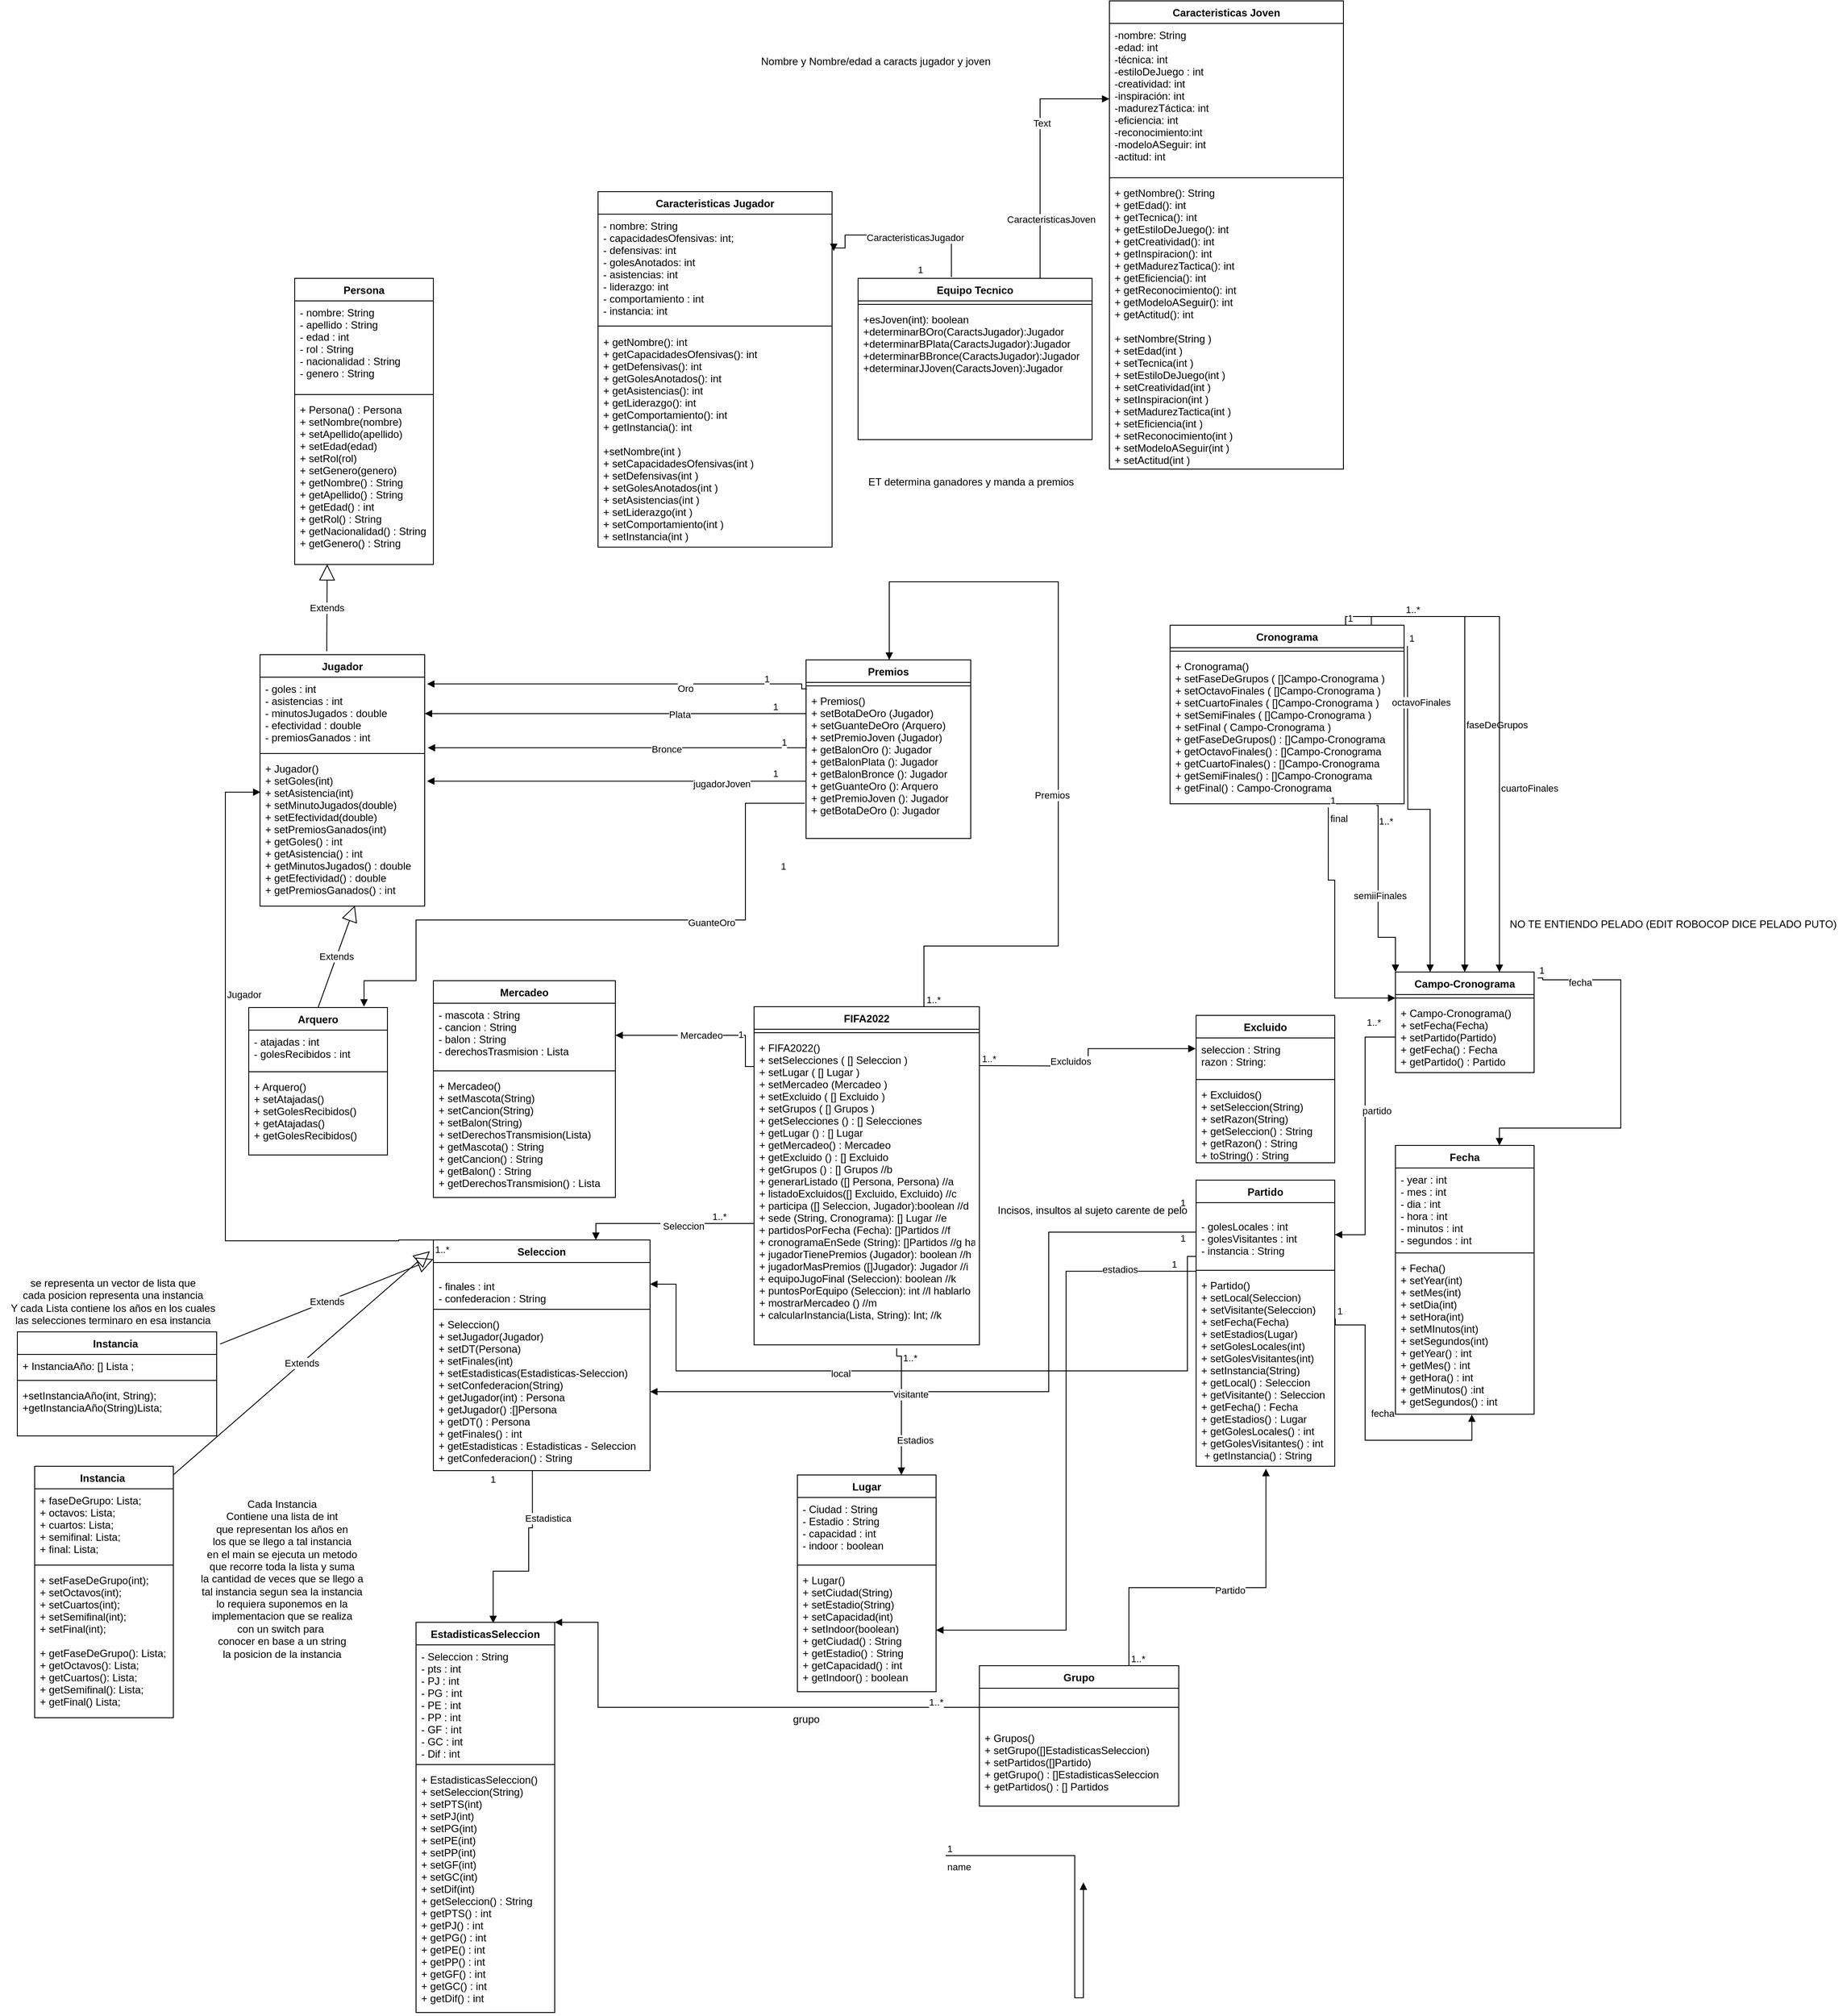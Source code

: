 <mxfile version="20.2.3" type="device"><diagram id="WAOlGVmIjQvaqexC4rdU" name="Página-1"><mxGraphModel dx="1935" dy="2891" grid="1" gridSize="10" guides="1" tooltips="1" connect="1" arrows="1" fold="1" page="1" pageScale="1" pageWidth="827" pageHeight="1169" math="0" shadow="0"><root><mxCell id="0"/><mxCell id="1" parent="0"/><mxCell id="vJpxsI6z9f8ZxDVIPnvD-1" value="Seleccion" style="swimlane;fontStyle=1;align=center;verticalAlign=top;childLayout=stackLayout;horizontal=1;startSize=26;horizontalStack=0;resizeParent=1;resizeParentMax=0;resizeLast=0;collapsible=1;marginBottom=0;" parent="1" vertex="1"><mxGeometry x="-200" y="109" width="250" height="266" as="geometry"/></mxCell><mxCell id="vJpxsI6z9f8ZxDVIPnvD-2" value="&#10;- finales : int&#10;- confederacion : String" style="text;strokeColor=none;fillColor=none;align=left;verticalAlign=top;spacingLeft=4;spacingRight=4;overflow=hidden;rotatable=0;points=[[0,0.5],[1,0.5]];portConstraint=eastwest;" parent="vJpxsI6z9f8ZxDVIPnvD-1" vertex="1"><mxGeometry y="26" width="250" height="50" as="geometry"/></mxCell><mxCell id="vJpxsI6z9f8ZxDVIPnvD-3" value="" style="line;strokeWidth=1;fillColor=none;align=left;verticalAlign=middle;spacingTop=-1;spacingLeft=3;spacingRight=3;rotatable=0;labelPosition=right;points=[];portConstraint=eastwest;" parent="vJpxsI6z9f8ZxDVIPnvD-1" vertex="1"><mxGeometry y="76" width="250" height="8" as="geometry"/></mxCell><mxCell id="vJpxsI6z9f8ZxDVIPnvD-4" value="+ Seleccion()&#10;+ setJugador(Jugador)&#10;+ setDT(Persona)&#10;+ setFinales(int)&#10;+ setEstadisticas(Estadisticas-Seleccion)&#10;+ setConfederacion(String)&#10;+ getJugador(int) : Persona&#10;+ getJugador() :[]Persona&#10;+ getDT() : Persona&#10;+ getFinales() : int&#10;+ getEstadisticas : Estadisticas - Seleccion&#10;+ getConfederacion() : String" style="text;strokeColor=none;fillColor=none;align=left;verticalAlign=top;spacingLeft=4;spacingRight=4;overflow=hidden;rotatable=0;points=[[0,0.5],[1,0.5]];portConstraint=eastwest;" parent="vJpxsI6z9f8ZxDVIPnvD-1" vertex="1"><mxGeometry y="84" width="250" height="182" as="geometry"/></mxCell><mxCell id="vJpxsI6z9f8ZxDVIPnvD-5" value="Lugar" style="swimlane;fontStyle=1;align=center;verticalAlign=top;childLayout=stackLayout;horizontal=1;startSize=26;horizontalStack=0;resizeParent=1;resizeParentMax=0;resizeLast=0;collapsible=1;marginBottom=0;" parent="1" vertex="1"><mxGeometry x="220" y="380" width="160" height="250" as="geometry"/></mxCell><mxCell id="vJpxsI6z9f8ZxDVIPnvD-6" value="- Ciudad : String&#10;- Estadio : String&#10;- capacidad : int&#10;- indoor : boolean" style="text;strokeColor=none;fillColor=none;align=left;verticalAlign=top;spacingLeft=4;spacingRight=4;overflow=hidden;rotatable=0;points=[[0,0.5],[1,0.5]];portConstraint=eastwest;" parent="vJpxsI6z9f8ZxDVIPnvD-5" vertex="1"><mxGeometry y="26" width="160" height="74" as="geometry"/></mxCell><mxCell id="vJpxsI6z9f8ZxDVIPnvD-7" value="" style="line;strokeWidth=1;fillColor=none;align=left;verticalAlign=middle;spacingTop=-1;spacingLeft=3;spacingRight=3;rotatable=0;labelPosition=right;points=[];portConstraint=eastwest;" parent="vJpxsI6z9f8ZxDVIPnvD-5" vertex="1"><mxGeometry y="100" width="160" height="8" as="geometry"/></mxCell><mxCell id="vJpxsI6z9f8ZxDVIPnvD-8" value="+ Lugar() &#10;+ setCiudad(String)&#10;+ setEstadio(String)&#10;+ setCapacidad(int)&#10;+ setIndoor(boolean)&#10;+ getCiudad() : String&#10;+ getEstadio() : String&#10;+ getCapacidad() : int&#10;+ getIndoor() : boolean" style="text;strokeColor=none;fillColor=none;align=left;verticalAlign=top;spacingLeft=4;spacingRight=4;overflow=hidden;rotatable=0;points=[[0,0.5],[1,0.5]];portConstraint=eastwest;" parent="vJpxsI6z9f8ZxDVIPnvD-5" vertex="1"><mxGeometry y="108" width="160" height="142" as="geometry"/></mxCell><mxCell id="vJpxsI6z9f8ZxDVIPnvD-9" value="Cronograma" style="swimlane;fontStyle=1;align=center;verticalAlign=top;childLayout=stackLayout;horizontal=1;startSize=26;horizontalStack=0;resizeParent=1;resizeParentMax=0;resizeLast=0;collapsible=1;marginBottom=0;" parent="1" vertex="1"><mxGeometry x="650" y="-600" width="270" height="206" as="geometry"/></mxCell><mxCell id="vJpxsI6z9f8ZxDVIPnvD-11" value="" style="line;strokeWidth=1;fillColor=none;align=left;verticalAlign=middle;spacingTop=-1;spacingLeft=3;spacingRight=3;rotatable=0;labelPosition=right;points=[];portConstraint=eastwest;" parent="vJpxsI6z9f8ZxDVIPnvD-9" vertex="1"><mxGeometry y="26" width="270" height="8" as="geometry"/></mxCell><mxCell id="vJpxsI6z9f8ZxDVIPnvD-12" value="+ Cronograma()&#10;+ setFaseDeGrupos ( []Campo-Cronograma )&#10;+ setOctavoFinales ( []Campo-Cronograma )&#10;+ setCuartoFinales ( []Campo-Cronograma )&#10;+ setSemiFinales ( []Campo-Cronograma )&#10;+ setFinal ( Campo-Cronograma )&#10;+ getFaseDeGrupos() : []Campo-Cronograma&#10;+ getOctavoFinales() : []Campo-Cronograma&#10;+ getCuartoFinales() : []Campo-Cronograma&#10;+ getSemiFinales() : []Campo-Cronograma&#10;+ getFinal() : Campo-Cronograma" style="text;strokeColor=none;fillColor=none;align=left;verticalAlign=top;spacingLeft=4;spacingRight=4;overflow=hidden;rotatable=0;points=[[0,0.5],[1,0.5]];portConstraint=eastwest;" parent="vJpxsI6z9f8ZxDVIPnvD-9" vertex="1"><mxGeometry y="34" width="270" height="172" as="geometry"/></mxCell><mxCell id="vJpxsI6z9f8ZxDVIPnvD-13" value="Premios&#10;" style="swimlane;fontStyle=1;align=center;verticalAlign=top;childLayout=stackLayout;horizontal=1;startSize=26;horizontalStack=0;resizeParent=1;resizeParentMax=0;resizeLast=0;collapsible=1;marginBottom=0;" parent="1" vertex="1"><mxGeometry x="230" y="-560" width="190" height="206" as="geometry"/></mxCell><mxCell id="vJpxsI6z9f8ZxDVIPnvD-15" value="" style="line;strokeWidth=1;fillColor=none;align=left;verticalAlign=middle;spacingTop=-1;spacingLeft=3;spacingRight=3;rotatable=0;labelPosition=right;points=[];portConstraint=eastwest;" parent="vJpxsI6z9f8ZxDVIPnvD-13" vertex="1"><mxGeometry y="26" width="190" height="8" as="geometry"/></mxCell><mxCell id="vJpxsI6z9f8ZxDVIPnvD-16" value="+ Premios() &#10;+ setBotaDeOro (Jugador) &#10;+ setGuanteDeOro (Arquero)&#10;+ setPremioJoven (Jugador)&#10;+ getBalonOro (): Jugador&#10;+ getBalonPlata (): Jugador&#10;+ getBalonBronce (): Jugador&#10;+ getGuanteOro (): Arquero&#10;+ getPremioJoven (): Jugador&#10;+ getBotaDeOro (): Jugador " style="text;strokeColor=none;fillColor=none;align=left;verticalAlign=top;spacingLeft=4;spacingRight=4;overflow=hidden;rotatable=0;points=[[0,0.5],[1,0.5]];portConstraint=eastwest;" parent="vJpxsI6z9f8ZxDVIPnvD-13" vertex="1"><mxGeometry y="34" width="190" height="172" as="geometry"/></mxCell><mxCell id="vJpxsI6z9f8ZxDVIPnvD-17" value="Jugador&#10;" style="swimlane;fontStyle=1;align=center;verticalAlign=top;childLayout=stackLayout;horizontal=1;startSize=26;horizontalStack=0;resizeParent=1;resizeParentMax=0;resizeLast=0;collapsible=1;marginBottom=0;" parent="1" vertex="1"><mxGeometry x="-400" y="-566" width="190" height="290" as="geometry"/></mxCell><mxCell id="vJpxsI6z9f8ZxDVIPnvD-18" value="- goles : int&#10;- asistencias : int&#10;- minutosJugados : double&#10;- efectividad : double&#10;- premiosGanados : int" style="text;strokeColor=none;fillColor=none;align=left;verticalAlign=top;spacingLeft=4;spacingRight=4;overflow=hidden;rotatable=0;points=[[0,0.5],[1,0.5]];portConstraint=eastwest;" parent="vJpxsI6z9f8ZxDVIPnvD-17" vertex="1"><mxGeometry y="26" width="190" height="84" as="geometry"/></mxCell><mxCell id="vJpxsI6z9f8ZxDVIPnvD-19" value="" style="line;strokeWidth=1;fillColor=none;align=left;verticalAlign=middle;spacingTop=-1;spacingLeft=3;spacingRight=3;rotatable=0;labelPosition=right;points=[];portConstraint=eastwest;" parent="vJpxsI6z9f8ZxDVIPnvD-17" vertex="1"><mxGeometry y="110" width="190" height="8" as="geometry"/></mxCell><mxCell id="vJpxsI6z9f8ZxDVIPnvD-20" value="+ Jugador()&#10;+ setGoles(int)&#10;+ setAsistencia(int)&#10;+ setMinutoJugados(double)&#10;+ setEfectividad(double)&#10;+ setPremiosGanados(int)&#10;+ getGoles() : int&#10;+ getAsistencia() : int&#10;+ getMinutosJugados() : double&#10;+ getEfectividad() : double&#10;+ getPremiosGanados() : int" style="text;strokeColor=none;fillColor=none;align=left;verticalAlign=top;spacingLeft=4;spacingRight=4;overflow=hidden;rotatable=0;points=[[0,0.5],[1,0.5]];portConstraint=eastwest;" parent="vJpxsI6z9f8ZxDVIPnvD-17" vertex="1"><mxGeometry y="118" width="190" height="172" as="geometry"/></mxCell><mxCell id="vJpxsI6z9f8ZxDVIPnvD-21" value="Partido" style="swimlane;fontStyle=1;align=center;verticalAlign=top;childLayout=stackLayout;horizontal=1;startSize=26;horizontalStack=0;resizeParent=1;resizeParentMax=0;resizeLast=0;collapsible=1;marginBottom=0;" parent="1" vertex="1"><mxGeometry x="680" y="40" width="160" height="330" as="geometry"/></mxCell><mxCell id="vJpxsI6z9f8ZxDVIPnvD-22" value="&#10;- golesLocales : int&#10;- golesVisitantes : int&#10;- instancia : String" style="text;strokeColor=none;fillColor=none;align=left;verticalAlign=top;spacingLeft=4;spacingRight=4;overflow=hidden;rotatable=0;points=[[0,0.5],[1,0.5]];portConstraint=eastwest;" parent="vJpxsI6z9f8ZxDVIPnvD-21" vertex="1"><mxGeometry y="26" width="160" height="74" as="geometry"/></mxCell><mxCell id="vJpxsI6z9f8ZxDVIPnvD-23" value="" style="line;strokeWidth=1;fillColor=none;align=left;verticalAlign=middle;spacingTop=-1;spacingLeft=3;spacingRight=3;rotatable=0;labelPosition=right;points=[];portConstraint=eastwest;" parent="vJpxsI6z9f8ZxDVIPnvD-21" vertex="1"><mxGeometry y="100" width="160" height="8" as="geometry"/></mxCell><mxCell id="vJpxsI6z9f8ZxDVIPnvD-24" value="+ Partido() &#10;+ setLocal(Seleccion)&#10;+ setVisitante(Seleccion)&#10;+ setFecha(Fecha)&#10;+ setEstadios(Lugar)&#10;+ setGolesLocales(int)&#10;+ setGolesVisitantes(int)&#10;+ setInstancia(String)&#10;+ getLocal() : Seleccion&#10;+ getVisitante() : Seleccion&#10;+ getFecha() : Fecha&#10;+ getEstadios() : Lugar&#10;+ getGolesLocales() : int&#10;+ getGolesVisitantes() : int&#10; + getInstancia() : String" style="text;strokeColor=none;fillColor=none;align=left;verticalAlign=top;spacingLeft=4;spacingRight=4;overflow=hidden;rotatable=0;points=[[0,0.5],[1,0.5]];portConstraint=eastwest;" parent="vJpxsI6z9f8ZxDVIPnvD-21" vertex="1"><mxGeometry y="108" width="160" height="222" as="geometry"/></mxCell><mxCell id="vJpxsI6z9f8ZxDVIPnvD-25" value="Persona" style="swimlane;fontStyle=1;align=center;verticalAlign=top;childLayout=stackLayout;horizontal=1;startSize=26;horizontalStack=0;resizeParent=1;resizeParentMax=0;resizeLast=0;collapsible=1;marginBottom=0;" parent="1" vertex="1"><mxGeometry x="-360" y="-1000" width="160" height="330" as="geometry"/></mxCell><mxCell id="vJpxsI6z9f8ZxDVIPnvD-26" value="- nombre: String&#10;- apellido : String  &#10;- edad : int&#10;- rol : String&#10;- nacionalidad : String&#10;- genero : String" style="text;strokeColor=none;fillColor=none;align=left;verticalAlign=top;spacingLeft=4;spacingRight=4;overflow=hidden;rotatable=0;points=[[0,0.5],[1,0.5]];portConstraint=eastwest;" parent="vJpxsI6z9f8ZxDVIPnvD-25" vertex="1"><mxGeometry y="26" width="160" height="104" as="geometry"/></mxCell><mxCell id="vJpxsI6z9f8ZxDVIPnvD-27" value="" style="line;strokeWidth=1;fillColor=none;align=left;verticalAlign=middle;spacingTop=-1;spacingLeft=3;spacingRight=3;rotatable=0;labelPosition=right;points=[];portConstraint=eastwest;" parent="vJpxsI6z9f8ZxDVIPnvD-25" vertex="1"><mxGeometry y="130" width="160" height="8" as="geometry"/></mxCell><mxCell id="vJpxsI6z9f8ZxDVIPnvD-28" value="+ Persona() : Persona&#10;+ setNombre(nombre) &#10;+ setApellido(apellido)&#10;+ setEdad(edad)&#10;+ setRol(rol)&#10;+ setGenero(genero)&#10;+ getNombre() : String&#10;+ getApellido() : String&#10;+ getEdad() : int&#10;+ getRol() : String&#10;+ getNacionalidad() : String&#10;+ getGenero() : String" style="text;strokeColor=none;fillColor=none;align=left;verticalAlign=top;spacingLeft=4;spacingRight=4;overflow=hidden;rotatable=0;points=[[0,0.5],[1,0.5]];portConstraint=eastwest;" parent="vJpxsI6z9f8ZxDVIPnvD-25" vertex="1"><mxGeometry y="138" width="160" height="192" as="geometry"/></mxCell><mxCell id="vJpxsI6z9f8ZxDVIPnvD-29" value="Extends" style="endArrow=block;endSize=16;endFill=0;html=1;rounded=0;entryX=0.234;entryY=0.999;entryDx=0;entryDy=0;entryPerimeter=0;" parent="1" target="vJpxsI6z9f8ZxDVIPnvD-28" edge="1"><mxGeometry width="160" relative="1" as="geometry"><mxPoint x="-323" y="-570" as="sourcePoint"/><mxPoint x="440" y="660" as="targetPoint"/></mxGeometry></mxCell><mxCell id="vJpxsI6z9f8ZxDVIPnvD-30" value="Grupo" style="swimlane;fontStyle=1;align=center;verticalAlign=top;childLayout=stackLayout;horizontal=1;startSize=26;horizontalStack=0;resizeParent=1;resizeParentMax=0;resizeLast=0;collapsible=1;marginBottom=0;" parent="1" vertex="1"><mxGeometry x="430" y="600" width="230" height="162" as="geometry"/></mxCell><mxCell id="vJpxsI6z9f8ZxDVIPnvD-32" value="" style="line;strokeWidth=1;fillColor=none;align=left;verticalAlign=middle;spacingTop=-1;spacingLeft=3;spacingRight=3;rotatable=0;labelPosition=right;points=[];portConstraint=eastwest;" parent="vJpxsI6z9f8ZxDVIPnvD-30" vertex="1"><mxGeometry y="26" width="230" height="44" as="geometry"/></mxCell><mxCell id="vJpxsI6z9f8ZxDVIPnvD-33" value="+ Grupos()&#10;+ setGrupo([]EstadisticasSeleccion)&#10;+ setPartidos([]Partido)&#10;+ getGrupo() : []EstadisticasSeleccion&#10;+ getPartidos() : [] Partidos  " style="text;strokeColor=none;fillColor=none;align=left;verticalAlign=top;spacingLeft=4;spacingRight=4;overflow=hidden;rotatable=0;points=[[0,0.5],[1,0.5]];portConstraint=eastwest;" parent="vJpxsI6z9f8ZxDVIPnvD-30" vertex="1"><mxGeometry y="70" width="230" height="92" as="geometry"/></mxCell><mxCell id="vJpxsI6z9f8ZxDVIPnvD-43" value="Arquero" style="swimlane;fontStyle=1;align=center;verticalAlign=top;childLayout=stackLayout;horizontal=1;startSize=26;horizontalStack=0;resizeParent=1;resizeParentMax=0;resizeLast=0;collapsible=1;marginBottom=0;" parent="1" vertex="1"><mxGeometry x="-413" y="-159" width="160" height="170" as="geometry"/></mxCell><mxCell id="vJpxsI6z9f8ZxDVIPnvD-44" value="- atajadas : int&#10;- golesRecibidos : int" style="text;strokeColor=none;fillColor=none;align=left;verticalAlign=top;spacingLeft=4;spacingRight=4;overflow=hidden;rotatable=0;points=[[0,0.5],[1,0.5]];portConstraint=eastwest;" parent="vJpxsI6z9f8ZxDVIPnvD-43" vertex="1"><mxGeometry y="26" width="160" height="44" as="geometry"/></mxCell><mxCell id="vJpxsI6z9f8ZxDVIPnvD-45" value="" style="line;strokeWidth=1;fillColor=none;align=left;verticalAlign=middle;spacingTop=-1;spacingLeft=3;spacingRight=3;rotatable=0;labelPosition=right;points=[];portConstraint=eastwest;" parent="vJpxsI6z9f8ZxDVIPnvD-43" vertex="1"><mxGeometry y="70" width="160" height="8" as="geometry"/></mxCell><mxCell id="vJpxsI6z9f8ZxDVIPnvD-46" value="+ Arquero()&#10;+ setAtajadas()&#10;+ setGolesRecibidos()&#10;+ getAtajadas()&#10;+ getGolesRecibidos()" style="text;strokeColor=none;fillColor=none;align=left;verticalAlign=top;spacingLeft=4;spacingRight=4;overflow=hidden;rotatable=0;points=[[0,0.5],[1,0.5]];portConstraint=eastwest;" parent="vJpxsI6z9f8ZxDVIPnvD-43" vertex="1"><mxGeometry y="78" width="160" height="92" as="geometry"/></mxCell><mxCell id="vJpxsI6z9f8ZxDVIPnvD-47" value="Extends" style="endArrow=block;endSize=16;endFill=0;html=1;rounded=0;exitX=0.5;exitY=0;exitDx=0;exitDy=0;entryX=0.576;entryY=0.997;entryDx=0;entryDy=0;entryPerimeter=0;" parent="1" source="vJpxsI6z9f8ZxDVIPnvD-43" target="vJpxsI6z9f8ZxDVIPnvD-20" edge="1"><mxGeometry width="160" relative="1" as="geometry"><mxPoint x="410" y="1220" as="sourcePoint"/><mxPoint x="570" y="1220" as="targetPoint"/></mxGeometry></mxCell><mxCell id="vJpxsI6z9f8ZxDVIPnvD-48" value="EstadisticasSeleccion" style="swimlane;fontStyle=1;align=center;verticalAlign=top;childLayout=stackLayout;horizontal=1;startSize=26;horizontalStack=0;resizeParent=1;resizeParentMax=0;resizeLast=0;collapsible=1;marginBottom=0;" parent="1" vertex="1"><mxGeometry x="-220" y="550" width="160" height="450" as="geometry"/></mxCell><mxCell id="vJpxsI6z9f8ZxDVIPnvD-49" value="- Seleccion : String&#10;- pts : int&#10;- PJ : int&#10;- PG : int&#10;- PE : int&#10;- PP : int&#10;- GF : int&#10;- GC : int&#10;- Dif : int" style="text;strokeColor=none;fillColor=none;align=left;verticalAlign=top;spacingLeft=4;spacingRight=4;overflow=hidden;rotatable=0;points=[[0,0.5],[1,0.5]];portConstraint=eastwest;" parent="vJpxsI6z9f8ZxDVIPnvD-48" vertex="1"><mxGeometry y="26" width="160" height="134" as="geometry"/></mxCell><mxCell id="vJpxsI6z9f8ZxDVIPnvD-50" value="" style="line;strokeWidth=1;fillColor=none;align=left;verticalAlign=middle;spacingTop=-1;spacingLeft=3;spacingRight=3;rotatable=0;labelPosition=right;points=[];portConstraint=eastwest;" parent="vJpxsI6z9f8ZxDVIPnvD-48" vertex="1"><mxGeometry y="160" width="160" height="8" as="geometry"/></mxCell><mxCell id="vJpxsI6z9f8ZxDVIPnvD-51" value="+ EstadisticasSeleccion()&#10;+ setSeleccion(String)&#10;+ setPTS(int)&#10;+ setPJ(int)&#10;+ setPG(int)&#10;+ setPE(int)&#10;+ setPP(int)&#10;+ setGF(int)&#10;+ setGC(int)&#10;+ setDif(int)&#10;+ getSeleccion() : String&#10;+ getPTS() : int&#10;+ getPJ() : int&#10;+ getPG() : int&#10;+ getPE() : int&#10;+ getPP() : int&#10;+ getGF() : int&#10;+ getGC() : int&#10;+ getDif() : int" style="text;strokeColor=none;fillColor=none;align=left;verticalAlign=top;spacingLeft=4;spacingRight=4;overflow=hidden;rotatable=0;points=[[0,0.5],[1,0.5]];portConstraint=eastwest;" parent="vJpxsI6z9f8ZxDVIPnvD-48" vertex="1"><mxGeometry y="168" width="160" height="282" as="geometry"/></mxCell><mxCell id="vJpxsI6z9f8ZxDVIPnvD-54" value="Jugador" style="endArrow=block;endFill=1;html=1;edgeStyle=orthogonalEdgeStyle;align=left;verticalAlign=top;rounded=0;exitX=0;exitY=0;exitDx=0;exitDy=0;entryX=0.003;entryY=0.236;entryDx=0;entryDy=0;entryPerimeter=0;" parent="1" source="vJpxsI6z9f8ZxDVIPnvD-1" target="vJpxsI6z9f8ZxDVIPnvD-20" edge="1"><mxGeometry x="0.348" relative="1" as="geometry"><mxPoint x="-30" y="390" as="sourcePoint"/><mxPoint x="-270" y="-580" as="targetPoint"/><Array as="points"><mxPoint x="-240" y="109"/><mxPoint x="-440" y="110"/><mxPoint x="-440" y="-407"/></Array><mxPoint as="offset"/></mxGeometry></mxCell><mxCell id="vJpxsI6z9f8ZxDVIPnvD-55" value="1..*" style="edgeLabel;resizable=0;html=1;align=left;verticalAlign=bottom;" parent="vJpxsI6z9f8ZxDVIPnvD-54" connectable="0" vertex="1"><mxGeometry x="-1" relative="1" as="geometry"><mxPoint y="19" as="offset"/></mxGeometry></mxCell><mxCell id="vJpxsI6z9f8ZxDVIPnvD-56" value="Excluido" style="swimlane;fontStyle=1;align=center;verticalAlign=top;childLayout=stackLayout;horizontal=1;startSize=26;horizontalStack=0;resizeParent=1;resizeParentMax=0;resizeLast=0;collapsible=1;marginBottom=0;" parent="1" vertex="1"><mxGeometry x="680" y="-150" width="160" height="170" as="geometry"/></mxCell><mxCell id="vJpxsI6z9f8ZxDVIPnvD-57" value="seleccion : String            &#10;razon : String: &#10;" style="text;strokeColor=none;fillColor=none;align=left;verticalAlign=top;spacingLeft=4;spacingRight=4;overflow=hidden;rotatable=0;points=[[0,0.5],[1,0.5]];portConstraint=eastwest;" parent="vJpxsI6z9f8ZxDVIPnvD-56" vertex="1"><mxGeometry y="26" width="160" height="44" as="geometry"/></mxCell><mxCell id="vJpxsI6z9f8ZxDVIPnvD-58" value="" style="line;strokeWidth=1;fillColor=none;align=left;verticalAlign=middle;spacingTop=-1;spacingLeft=3;spacingRight=3;rotatable=0;labelPosition=right;points=[];portConstraint=eastwest;" parent="vJpxsI6z9f8ZxDVIPnvD-56" vertex="1"><mxGeometry y="70" width="160" height="8" as="geometry"/></mxCell><mxCell id="vJpxsI6z9f8ZxDVIPnvD-59" value="+ Excluidos()&#10;+ setSeleccion(String) &#10;+ setRazon(String)&#10;+ getSeleccion() : String&#10;+ getRazon() : String&#10;+ toString() : String" style="text;strokeColor=none;fillColor=none;align=left;verticalAlign=top;spacingLeft=4;spacingRight=4;overflow=hidden;rotatable=0;points=[[0,0.5],[1,0.5]];portConstraint=eastwest;" parent="vJpxsI6z9f8ZxDVIPnvD-56" vertex="1"><mxGeometry y="78" width="160" height="92" as="geometry"/></mxCell><mxCell id="vJpxsI6z9f8ZxDVIPnvD-60" value="&amp;nbsp;Premios" style="endArrow=block;endFill=1;html=1;edgeStyle=orthogonalEdgeStyle;align=left;verticalAlign=top;rounded=0;exitX=0.75;exitY=0;exitDx=0;exitDy=0;entryX=0.5;entryY=0;entryDx=0;entryDy=0;" parent="1" edge="1"><mxGeometry x="-0.11" y="22" relative="1" as="geometry"><mxPoint x="366" y="-160" as="sourcePoint"/><mxPoint x="326.0" y="-560" as="targetPoint"/><Array as="points"><mxPoint x="366" y="-230"/><mxPoint x="521" y="-230"/><mxPoint x="521" y="-650"/><mxPoint x="326" y="-650"/></Array><mxPoint x="-10" y="2" as="offset"/></mxGeometry></mxCell><mxCell id="vJpxsI6z9f8ZxDVIPnvD-61" value="1..*" style="edgeLabel;resizable=0;html=1;align=left;verticalAlign=bottom;" parent="vJpxsI6z9f8ZxDVIPnvD-60" connectable="0" vertex="1"><mxGeometry x="-1" relative="1" as="geometry"><mxPoint x="1" as="offset"/></mxGeometry></mxCell><mxCell id="vJpxsI6z9f8ZxDVIPnvD-62" value="Mercadeo" style="swimlane;fontStyle=1;align=center;verticalAlign=top;childLayout=stackLayout;horizontal=1;startSize=26;horizontalStack=0;resizeParent=1;resizeParentMax=0;resizeLast=0;collapsible=1;marginBottom=0;" parent="1" vertex="1"><mxGeometry x="-200" y="-190" width="210" height="250" as="geometry"/></mxCell><mxCell id="vJpxsI6z9f8ZxDVIPnvD-63" value="- mascota : String&#10;- cancion : String&#10;- balon : String&#10;- derechosTrasmision : Lista" style="text;strokeColor=none;fillColor=none;align=left;verticalAlign=top;spacingLeft=4;spacingRight=4;overflow=hidden;rotatable=0;points=[[0,0.5],[1,0.5]];portConstraint=eastwest;" parent="vJpxsI6z9f8ZxDVIPnvD-62" vertex="1"><mxGeometry y="26" width="210" height="74" as="geometry"/></mxCell><mxCell id="vJpxsI6z9f8ZxDVIPnvD-64" value="" style="line;strokeWidth=1;fillColor=none;align=left;verticalAlign=middle;spacingTop=-1;spacingLeft=3;spacingRight=3;rotatable=0;labelPosition=right;points=[];portConstraint=eastwest;" parent="vJpxsI6z9f8ZxDVIPnvD-62" vertex="1"><mxGeometry y="100" width="210" height="8" as="geometry"/></mxCell><mxCell id="vJpxsI6z9f8ZxDVIPnvD-65" value="+ Mercadeo()&#10;+ setMascota(String) &#10;+ setCancion(String)&#10;+ setBalon(String)&#10;+ setDerechosTransmision(Lista)&#10;+ getMascota() : String&#10;+ getCancion() : String&#10;+ getBalon() : String&#10;+ getDerechosTransmision() : Lista&#10;" style="text;strokeColor=none;fillColor=none;align=left;verticalAlign=top;spacingLeft=4;spacingRight=4;overflow=hidden;rotatable=0;points=[[0,0.5],[1,0.5]];portConstraint=eastwest;" parent="vJpxsI6z9f8ZxDVIPnvD-62" vertex="1"><mxGeometry y="108" width="210" height="142" as="geometry"/></mxCell><mxCell id="vJpxsI6z9f8ZxDVIPnvD-66" value="Excluidos" style="endArrow=block;endFill=1;html=1;edgeStyle=orthogonalEdgeStyle;align=left;verticalAlign=top;rounded=0;entryX=-0.003;entryY=0.282;entryDx=0;entryDy=0;entryPerimeter=0;exitX=1;exitY=0.5;exitDx=0;exitDy=0;" parent="1" target="vJpxsI6z9f8ZxDVIPnvD-57" edge="1"><mxGeometry x="-0.405" y="18" relative="1" as="geometry"><mxPoint x="430" y="-92" as="sourcePoint"/><mxPoint x="670" y="40" as="targetPoint"/><mxPoint as="offset"/></mxGeometry></mxCell><mxCell id="vJpxsI6z9f8ZxDVIPnvD-67" value="1..*" style="edgeLabel;resizable=0;html=1;align=left;verticalAlign=bottom;" parent="vJpxsI6z9f8ZxDVIPnvD-66" connectable="0" vertex="1"><mxGeometry x="-1" relative="1" as="geometry"><mxPoint x="1" as="offset"/></mxGeometry></mxCell><mxCell id="vJpxsI6z9f8ZxDVIPnvD-73" value="FIFA2022" style="swimlane;fontStyle=1;align=center;verticalAlign=top;childLayout=stackLayout;horizontal=1;startSize=26;horizontalStack=0;resizeParent=1;resizeParentMax=0;resizeLast=0;collapsible=1;marginBottom=0;" parent="1" vertex="1"><mxGeometry x="170" y="-160" width="260" height="390" as="geometry"/></mxCell><mxCell id="vJpxsI6z9f8ZxDVIPnvD-75" value="" style="line;strokeWidth=1;fillColor=none;align=left;verticalAlign=middle;spacingTop=-1;spacingLeft=3;spacingRight=3;rotatable=0;labelPosition=right;points=[];portConstraint=eastwest;" parent="vJpxsI6z9f8ZxDVIPnvD-73" vertex="1"><mxGeometry y="26" width="260" height="8" as="geometry"/></mxCell><mxCell id="vJpxsI6z9f8ZxDVIPnvD-76" value="+ FIFA2022()&#10;+ setSelecciones ( [] Seleccion )&#10;+ setLugar ( [] Lugar )&#10;+ setMercadeo (Mercadeo )&#10;+ setExcluido ( [] Excluido )&#10;+ setGrupos ( [] Grupos )&#10;+ getSelecciones () : [] Selecciones&#10;+ getLugar () : [] Lugar&#10;+ getMercadeo() : Mercadeo&#10;+ getExcluido () : [] Excluido&#10;+ getGrupos () : [] Grupos //b&#10;+ generarListado ([] Persona, Persona) //a&#10;+ listadoExcluidos([] Excluido, Excluido) //c&#10;+ participa ([] Seleccion, Jugador):boolean //d&#10;+ sede (String, Cronograma): [] Lugar //e&#10;+ partidosPorFecha (Fecha): []Partidos //f&#10;+ cronogramaEnSede (String): []Partidos //g hablarlo&#10;+ jugadorTienePremios (Jugador): boolean //h&#10;+ jugadorMasPremios ([]Jugador): Jugador //i&#10;+ equipoJugoFinal (Seleccion): boolean //k&#10;+ puntosPorEquipo (Seleccion): int //l hablarlo&#10;+ mostrarMercadeo () //m &#10;+ calcularInstancia(Lista, String): Int; //k" style="text;strokeColor=none;fillColor=none;align=left;verticalAlign=top;spacingLeft=4;spacingRight=4;overflow=hidden;rotatable=0;points=[[0,0.5],[1,0.5]];portConstraint=eastwest;" parent="vJpxsI6z9f8ZxDVIPnvD-73" vertex="1"><mxGeometry y="34" width="260" height="356" as="geometry"/></mxCell><mxCell id="45bAVvMPIuUYd5irnrlX-2" value="&amp;nbsp;Mercadeo" style="endArrow=block;endFill=1;html=1;edgeStyle=orthogonalEdgeStyle;align=left;verticalAlign=top;rounded=0;exitX=0;exitY=0.5;exitDx=0;exitDy=0;entryX=1;entryY=0.5;entryDx=0;entryDy=0;" parent="1" target="vJpxsI6z9f8ZxDVIPnvD-63" edge="1"><mxGeometry x="0.286" y="-13" relative="1" as="geometry"><mxPoint x="170" y="-91" as="sourcePoint"/><mxPoint x="60" y="-160" as="targetPoint"/><mxPoint as="offset"/><Array as="points"><mxPoint x="160" y="-91"/><mxPoint x="160" y="-127"/></Array></mxGeometry></mxCell><mxCell id="45bAVvMPIuUYd5irnrlX-3" value="1" style="edgeLabel;resizable=0;html=1;align=left;verticalAlign=bottom;" parent="45bAVvMPIuUYd5irnrlX-2" connectable="0" vertex="1"><mxGeometry x="-1" relative="1" as="geometry"><mxPoint x="-20" y="-29" as="offset"/></mxGeometry></mxCell><mxCell id="45bAVvMPIuUYd5irnrlX-4" value="Partido" style="endArrow=block;endFill=1;html=1;edgeStyle=orthogonalEdgeStyle;align=left;verticalAlign=top;rounded=0;entryX=0.504;entryY=1.013;entryDx=0;entryDy=0;entryPerimeter=0;exitX=0.75;exitY=0;exitDx=0;exitDy=0;" parent="1" source="vJpxsI6z9f8ZxDVIPnvD-30" target="vJpxsI6z9f8ZxDVIPnvD-24" edge="1"><mxGeometry x="-0.027" y="10" relative="1" as="geometry"><mxPoint x="610" y="590" as="sourcePoint"/><mxPoint x="760" y="600" as="targetPoint"/><Array as="points"><mxPoint x="603" y="510"/><mxPoint x="761" y="510"/></Array><mxPoint as="offset"/></mxGeometry></mxCell><mxCell id="45bAVvMPIuUYd5irnrlX-5" value="1..*" style="edgeLabel;resizable=0;html=1;align=left;verticalAlign=bottom;" parent="45bAVvMPIuUYd5irnrlX-4" connectable="0" vertex="1"><mxGeometry x="-1" relative="1" as="geometry"/></mxCell><mxCell id="45bAVvMPIuUYd5irnrlX-6" value="estadios" style="endArrow=block;endFill=1;html=1;edgeStyle=orthogonalEdgeStyle;align=left;verticalAlign=top;rounded=0;exitX=-0.001;exitY=-0.013;exitDx=0;exitDy=0;exitPerimeter=0;entryX=1;entryY=0.5;entryDx=0;entryDy=0;" parent="1" source="vJpxsI6z9f8ZxDVIPnvD-24" target="vJpxsI6z9f8ZxDVIPnvD-8" edge="1"><mxGeometry x="-0.692" y="-15" relative="1" as="geometry"><mxPoint x="440" y="860" as="sourcePoint"/><mxPoint x="600" y="860" as="targetPoint"/><mxPoint as="offset"/></mxGeometry></mxCell><mxCell id="45bAVvMPIuUYd5irnrlX-7" value="1" style="edgeLabel;resizable=0;html=1;align=left;verticalAlign=bottom;" parent="45bAVvMPIuUYd5irnrlX-6" connectable="0" vertex="1"><mxGeometry x="-1" relative="1" as="geometry"><mxPoint x="-30" as="offset"/></mxGeometry></mxCell><mxCell id="45bAVvMPIuUYd5irnrlX-8" value="&amp;nbsp;Seleccion" style="endArrow=block;endFill=1;html=1;edgeStyle=orthogonalEdgeStyle;align=left;verticalAlign=top;rounded=0;entryX=0.75;entryY=0;entryDx=0;entryDy=0;" parent="1" target="vJpxsI6z9f8ZxDVIPnvD-1" edge="1"><mxGeometry x="0.135" y="-10" relative="1" as="geometry"><mxPoint x="170" y="100" as="sourcePoint"/><mxPoint x="140" y="170" as="targetPoint"/><Array as="points"><mxPoint x="170" y="90"/><mxPoint x="-12" y="90"/></Array><mxPoint as="offset"/></mxGeometry></mxCell><mxCell id="45bAVvMPIuUYd5irnrlX-9" value="1..*&lt;br&gt;" style="edgeLabel;resizable=0;html=1;align=left;verticalAlign=bottom;" parent="45bAVvMPIuUYd5irnrlX-8" connectable="0" vertex="1"><mxGeometry x="-1" relative="1" as="geometry"><mxPoint x="-50" y="-10" as="offset"/></mxGeometry></mxCell><mxCell id="45bAVvMPIuUYd5irnrlX-10" value="&amp;nbsp;Estadios" style="endArrow=block;endFill=1;html=1;edgeStyle=orthogonalEdgeStyle;align=left;verticalAlign=top;rounded=0;entryX=0.75;entryY=0;entryDx=0;entryDy=0;exitX=0.633;exitY=1.011;exitDx=0;exitDy=0;exitPerimeter=0;" parent="1" source="vJpxsI6z9f8ZxDVIPnvD-76" target="vJpxsI6z9f8ZxDVIPnvD-5" edge="1"><mxGeometry x="0.297" y="-10" relative="1" as="geometry"><mxPoint x="340" y="300" as="sourcePoint"/><mxPoint x="550" y="230" as="targetPoint"/><Array as="points"><mxPoint x="340" y="243"/></Array><mxPoint as="offset"/></mxGeometry></mxCell><mxCell id="45bAVvMPIuUYd5irnrlX-11" value="1..*" style="edgeLabel;resizable=0;html=1;align=left;verticalAlign=bottom;" parent="45bAVvMPIuUYd5irnrlX-10" connectable="0" vertex="1"><mxGeometry x="-1" relative="1" as="geometry"><mxPoint x="5" y="20" as="offset"/></mxGeometry></mxCell><mxCell id="OvU-eVvdrH3BzWIInxZZ-1" value="Campo-Cronograma" style="swimlane;fontStyle=1;align=center;verticalAlign=top;childLayout=stackLayout;horizontal=1;startSize=26;horizontalStack=0;resizeParent=1;resizeParentMax=0;resizeLast=0;collapsible=1;marginBottom=0;" parent="1" vertex="1"><mxGeometry x="910" y="-200" width="160" height="116" as="geometry"/></mxCell><mxCell id="OvU-eVvdrH3BzWIInxZZ-3" value="" style="line;strokeWidth=1;fillColor=none;align=left;verticalAlign=middle;spacingTop=-1;spacingLeft=3;spacingRight=3;rotatable=0;labelPosition=right;points=[];portConstraint=eastwest;" parent="OvU-eVvdrH3BzWIInxZZ-1" vertex="1"><mxGeometry y="26" width="160" height="8" as="geometry"/></mxCell><mxCell id="OvU-eVvdrH3BzWIInxZZ-4" value="+ Campo-Cronograma()&#10;+ setFecha(Fecha)&#10;+ setPartido(Partido)&#10;+ getFecha() : Fecha&#10;+ getPartido() : Partido" style="text;strokeColor=none;fillColor=none;align=left;verticalAlign=top;spacingLeft=4;spacingRight=4;overflow=hidden;rotatable=0;points=[[0,0.5],[1,0.5]];portConstraint=eastwest;" parent="OvU-eVvdrH3BzWIInxZZ-1" vertex="1"><mxGeometry y="34" width="160" height="82" as="geometry"/></mxCell><mxCell id="OvU-eVvdrH3BzWIInxZZ-5" value="Fecha" style="swimlane;fontStyle=1;align=center;verticalAlign=top;childLayout=stackLayout;horizontal=1;startSize=26;horizontalStack=0;resizeParent=1;resizeParentMax=0;resizeLast=0;collapsible=1;marginBottom=0;" parent="1" vertex="1"><mxGeometry x="910" width="160" height="310" as="geometry"/></mxCell><mxCell id="OvU-eVvdrH3BzWIInxZZ-6" value="- year : int&#10;- mes : int&#10;- dia : int&#10;- hora : int&#10;- minutos : int&#10;- segundos : int" style="text;strokeColor=none;fillColor=none;align=left;verticalAlign=top;spacingLeft=4;spacingRight=4;overflow=hidden;rotatable=0;points=[[0,0.5],[1,0.5]];portConstraint=eastwest;" parent="OvU-eVvdrH3BzWIInxZZ-5" vertex="1"><mxGeometry y="26" width="160" height="94" as="geometry"/></mxCell><mxCell id="OvU-eVvdrH3BzWIInxZZ-7" value="" style="line;strokeWidth=1;fillColor=none;align=left;verticalAlign=middle;spacingTop=-1;spacingLeft=3;spacingRight=3;rotatable=0;labelPosition=right;points=[];portConstraint=eastwest;" parent="OvU-eVvdrH3BzWIInxZZ-5" vertex="1"><mxGeometry y="120" width="160" height="8" as="geometry"/></mxCell><mxCell id="OvU-eVvdrH3BzWIInxZZ-8" value="+ Fecha()&#10;+ setYear(int)&#10;+ setMes(int)&#10;+ setDia(int)&#10;+ setHora(int)&#10;+ setMInutos(int)&#10;+ setSegundos(int)&#10;+ getYear() : int&#10;+ getMes() : int&#10;+ getHora() : int&#10;+ getMinutos() :int&#10;+ getSegundos() : int" style="text;strokeColor=none;fillColor=none;align=left;verticalAlign=top;spacingLeft=4;spacingRight=4;overflow=hidden;rotatable=0;points=[[0,0.5],[1,0.5]];portConstraint=eastwest;" parent="OvU-eVvdrH3BzWIInxZZ-5" vertex="1"><mxGeometry y="128" width="160" height="182" as="geometry"/></mxCell><mxCell id="OvU-eVvdrH3BzWIInxZZ-9" value="fecha" style="endArrow=block;endFill=1;html=1;edgeStyle=orthogonalEdgeStyle;align=left;verticalAlign=top;rounded=0;exitX=1.026;exitY=0.059;exitDx=0;exitDy=0;entryX=0.75;entryY=0;entryDx=0;entryDy=0;exitPerimeter=0;" parent="1" source="OvU-eVvdrH3BzWIInxZZ-1" target="OvU-eVvdrH3BzWIInxZZ-5" edge="1"><mxGeometry x="-0.832" y="10" relative="1" as="geometry"><mxPoint x="-700" y="-150" as="sourcePoint"/><mxPoint x="-540" y="-150" as="targetPoint"/><Array as="points"><mxPoint x="1080" y="-191"/><mxPoint x="1170" y="-190"/><mxPoint x="1170" y="-20"/><mxPoint x="1030" y="-20"/></Array><mxPoint as="offset"/></mxGeometry></mxCell><mxCell id="OvU-eVvdrH3BzWIInxZZ-10" value="1" style="edgeLabel;resizable=0;html=1;align=left;verticalAlign=bottom;" parent="OvU-eVvdrH3BzWIInxZZ-9" connectable="0" vertex="1"><mxGeometry x="-1" relative="1" as="geometry"/></mxCell><mxCell id="OvU-eVvdrH3BzWIInxZZ-11" value="partido" style="endArrow=block;endFill=1;html=1;edgeStyle=orthogonalEdgeStyle;align=left;verticalAlign=top;rounded=0;entryX=1;entryY=0.5;entryDx=0;entryDy=0;exitX=0;exitY=0.5;exitDx=0;exitDy=0;" parent="1" source="OvU-eVvdrH3BzWIInxZZ-4" target="vJpxsI6z9f8ZxDVIPnvD-22" edge="1"><mxGeometry x="-0.283" y="-5" relative="1" as="geometry"><mxPoint x="730" y="-210" as="sourcePoint"/><mxPoint x="890" y="-210" as="targetPoint"/><Array as="points"><mxPoint x="875" y="-125"/><mxPoint x="875" y="103"/></Array><mxPoint as="offset"/></mxGeometry></mxCell><mxCell id="OvU-eVvdrH3BzWIInxZZ-12" value="1..*" style="edgeLabel;resizable=0;html=1;align=left;verticalAlign=bottom;" parent="OvU-eVvdrH3BzWIInxZZ-11" connectable="0" vertex="1"><mxGeometry x="-1" relative="1" as="geometry"><mxPoint x="-35" y="-9" as="offset"/></mxGeometry></mxCell><mxCell id="OvU-eVvdrH3BzWIInxZZ-14" value="faseDeGrupos" style="endArrow=block;endFill=1;html=1;edgeStyle=orthogonalEdgeStyle;align=left;verticalAlign=top;rounded=0;exitX=0.86;exitY=-0.003;exitDx=0;exitDy=0;exitPerimeter=0;entryX=0.5;entryY=0;entryDx=0;entryDy=0;" parent="1" source="vJpxsI6z9f8ZxDVIPnvD-9" target="OvU-eVvdrH3BzWIInxZZ-1" edge="1"><mxGeometry x="-0.129" relative="1" as="geometry"><mxPoint x="1000" y="-550" as="sourcePoint"/><mxPoint x="1160" y="-550" as="targetPoint"/><mxPoint as="offset"/></mxGeometry></mxCell><mxCell id="OvU-eVvdrH3BzWIInxZZ-15" value="1..*" style="edgeLabel;resizable=0;html=1;align=left;verticalAlign=bottom;" parent="OvU-eVvdrH3BzWIInxZZ-14" connectable="0" vertex="1"><mxGeometry x="-1" relative="1" as="geometry"><mxPoint x="38" y="-9" as="offset"/></mxGeometry></mxCell><mxCell id="jDVTNsTB50lQe6-nZzPo-1" value="local" style="endArrow=block;endFill=1;html=1;edgeStyle=orthogonalEdgeStyle;align=left;verticalAlign=top;rounded=0;exitX=0;exitY=0.5;exitDx=0;exitDy=0;entryX=1;entryY=0.5;entryDx=0;entryDy=0;" parent="1" source="vJpxsI6z9f8ZxDVIPnvD-22" target="vJpxsI6z9f8ZxDVIPnvD-2" edge="1"><mxGeometry x="0.308" y="-10" relative="1" as="geometry"><mxPoint x="500" y="100" as="sourcePoint"/><mxPoint x="90" y="140" as="targetPoint"/><Array as="points"><mxPoint x="680" y="128"/><mxPoint x="670" y="128"/><mxPoint x="670" y="260"/><mxPoint x="80" y="260"/><mxPoint x="80" y="160"/></Array><mxPoint as="offset"/></mxGeometry></mxCell><mxCell id="jDVTNsTB50lQe6-nZzPo-2" value="1" style="edgeLabel;resizable=0;html=1;align=left;verticalAlign=bottom;" parent="jDVTNsTB50lQe6-nZzPo-1" connectable="0" vertex="1"><mxGeometry x="-1" relative="1" as="geometry"><mxPoint x="-20" y="12" as="offset"/></mxGeometry></mxCell><mxCell id="jDVTNsTB50lQe6-nZzPo-3" value="name" style="endArrow=block;endFill=1;html=1;edgeStyle=orthogonalEdgeStyle;align=left;verticalAlign=top;rounded=0;exitX=1;exitY=0.5;exitDx=0;exitDy=0;entryX=1;entryY=0.5;entryDx=0;entryDy=0;" parent="1" edge="1"><mxGeometry x="-1" relative="1" as="geometry"><mxPoint x="391" y="819.0" as="sourcePoint"/><mxPoint x="550" y="850" as="targetPoint"/><Array as="points"><mxPoint x="540" y="819"/><mxPoint x="540" y="983"/></Array></mxGeometry></mxCell><mxCell id="jDVTNsTB50lQe6-nZzPo-4" value="1" style="edgeLabel;resizable=0;html=1;align=left;verticalAlign=bottom;" parent="jDVTNsTB50lQe6-nZzPo-3" connectable="0" vertex="1"><mxGeometry x="-1" relative="1" as="geometry"/></mxCell><mxCell id="aubBiZgZfOKUuOdNXXbn-1" value="&lt;span style=&quot;font-size: 12px; background-color: rgb(248, 249, 250);&quot;&gt;grupo&amp;nbsp;&lt;/span&gt;" style="endArrow=block;endFill=1;html=1;edgeStyle=orthogonalEdgeStyle;align=left;verticalAlign=top;rounded=0;exitX=0;exitY=0.25;exitDx=0;exitDy=0;entryX=1;entryY=0;entryDx=0;entryDy=0;" parent="1" source="vJpxsI6z9f8ZxDVIPnvD-30" target="vJpxsI6z9f8ZxDVIPnvD-48" edge="1"><mxGeometry x="-0.245" relative="1" as="geometry"><mxPoint x="660" y="648" as="sourcePoint"/><mxPoint x="-30" y="660" as="targetPoint"/><Array as="points"><mxPoint x="430" y="648"/><mxPoint x="-10" y="648"/><mxPoint x="-10" y="550"/></Array><mxPoint as="offset"/></mxGeometry></mxCell><mxCell id="aubBiZgZfOKUuOdNXXbn-2" value="1..*" style="edgeLabel;resizable=0;html=1;align=left;verticalAlign=bottom;" parent="aubBiZgZfOKUuOdNXXbn-1" connectable="0" vertex="1"><mxGeometry x="-1" relative="1" as="geometry"><mxPoint x="-60" y="10" as="offset"/></mxGeometry></mxCell><mxCell id="aubBiZgZfOKUuOdNXXbn-5" value="Estadistica" style="endArrow=block;endFill=1;html=1;edgeStyle=orthogonalEdgeStyle;align=left;verticalAlign=top;rounded=0;entryX=0.5;entryY=0;entryDx=0;entryDy=0;exitX=0.457;exitY=1.002;exitDx=0;exitDy=0;exitPerimeter=0;" parent="1" source="vJpxsI6z9f8ZxDVIPnvD-4" edge="1"><mxGeometry x="-0.619" y="-10" relative="1" as="geometry"><mxPoint x="-200" y="164" as="sourcePoint"/><mxPoint x="-131" y="551" as="targetPoint"/><Array as="points"><mxPoint x="-86" y="441"/><mxPoint x="-90" y="441"/><mxPoint x="-90" y="491"/><mxPoint x="-131" y="491"/></Array><mxPoint as="offset"/></mxGeometry></mxCell><mxCell id="aubBiZgZfOKUuOdNXXbn-6" value="1" style="edgeLabel;resizable=0;html=1;align=left;verticalAlign=bottom;" parent="aubBiZgZfOKUuOdNXXbn-5" connectable="0" vertex="1"><mxGeometry x="-1" relative="1" as="geometry"><mxPoint x="-50" y="18" as="offset"/></mxGeometry></mxCell><mxCell id="aubBiZgZfOKUuOdNXXbn-7" value="visitante&lt;br&gt;" style="endArrow=block;endFill=1;html=1;edgeStyle=orthogonalEdgeStyle;align=left;verticalAlign=top;rounded=0;exitX=0;exitY=0.5;exitDx=0;exitDy=0;entryX=1;entryY=0.5;entryDx=0;entryDy=0;" parent="1" source="vJpxsI6z9f8ZxDVIPnvD-22" target="vJpxsI6z9f8ZxDVIPnvD-4" edge="1"><mxGeometry x="0.318" y="-10" relative="1" as="geometry"><mxPoint x="250" y="250" as="sourcePoint"/><mxPoint x="80" y="280" as="targetPoint"/><Array as="points"><mxPoint x="680" y="100"/><mxPoint x="510" y="100"/><mxPoint x="510" y="284"/></Array><mxPoint as="offset"/></mxGeometry></mxCell><mxCell id="aubBiZgZfOKUuOdNXXbn-8" value="1" style="edgeLabel;resizable=0;html=1;align=left;verticalAlign=bottom;" parent="aubBiZgZfOKUuOdNXXbn-7" connectable="0" vertex="1"><mxGeometry x="-1" relative="1" as="geometry"><mxPoint x="-20" y="-29" as="offset"/></mxGeometry></mxCell><mxCell id="aubBiZgZfOKUuOdNXXbn-9" value="fecha" style="endArrow=block;endFill=1;html=1;edgeStyle=orthogonalEdgeStyle;align=left;verticalAlign=top;rounded=0;entryX=0.551;entryY=1.001;entryDx=0;entryDy=0;entryPerimeter=0;exitX=1.004;exitY=0.233;exitDx=0;exitDy=0;exitPerimeter=0;" parent="1" source="vJpxsI6z9f8ZxDVIPnvD-24" target="OvU-eVvdrH3BzWIInxZZ-8" edge="1"><mxGeometry x="-0.204" y="5" relative="1" as="geometry"><mxPoint x="860" y="350" as="sourcePoint"/><mxPoint x="1020" y="350" as="targetPoint"/><Array as="points"><mxPoint x="875" y="207"/><mxPoint x="875" y="340"/><mxPoint x="998" y="340"/></Array><mxPoint as="offset"/></mxGeometry></mxCell><mxCell id="aubBiZgZfOKUuOdNXXbn-10" value="1" style="edgeLabel;resizable=0;html=1;align=left;verticalAlign=bottom;" parent="aubBiZgZfOKUuOdNXXbn-9" connectable="0" vertex="1"><mxGeometry x="-1" relative="1" as="geometry"/></mxCell><mxCell id="aubBiZgZfOKUuOdNXXbn-11" value="octavoFinales" style="endArrow=block;endFill=1;html=1;edgeStyle=orthogonalEdgeStyle;align=left;verticalAlign=top;rounded=0;exitX=1.014;exitY=-0.026;exitDx=0;exitDy=0;exitPerimeter=0;entryX=0.25;entryY=0;entryDx=0;entryDy=0;" parent="1" target="OvU-eVvdrH3BzWIInxZZ-1" edge="1"><mxGeometry x="-0.74" y="-20" relative="1" as="geometry"><mxPoint x="923.78" y="-576.184" as="sourcePoint"/><mxPoint x="1100" y="-550" as="targetPoint"/><mxPoint as="offset"/></mxGeometry></mxCell><mxCell id="aubBiZgZfOKUuOdNXXbn-12" value="1" style="edgeLabel;resizable=0;html=1;align=left;verticalAlign=bottom;" parent="aubBiZgZfOKUuOdNXXbn-11" connectable="0" vertex="1"><mxGeometry x="-1" relative="1" as="geometry"/></mxCell><mxCell id="aubBiZgZfOKUuOdNXXbn-13" value="cuartoFinales" style="endArrow=block;endFill=1;html=1;edgeStyle=orthogonalEdgeStyle;align=left;verticalAlign=top;rounded=0;exitX=0.75;exitY=0;exitDx=0;exitDy=0;entryX=0.75;entryY=0;entryDx=0;entryDy=0;" parent="1" source="vJpxsI6z9f8ZxDVIPnvD-9" target="OvU-eVvdrH3BzWIInxZZ-1" edge="1"><mxGeometry x="0.247" relative="1" as="geometry"><mxPoint x="790" y="-630" as="sourcePoint"/><mxPoint x="950" y="-630" as="targetPoint"/><mxPoint as="offset"/></mxGeometry></mxCell><mxCell id="aubBiZgZfOKUuOdNXXbn-14" value="1" style="edgeLabel;resizable=0;html=1;align=left;verticalAlign=bottom;" parent="aubBiZgZfOKUuOdNXXbn-13" connectable="0" vertex="1"><mxGeometry x="-1" relative="1" as="geometry"/></mxCell><mxCell id="aubBiZgZfOKUuOdNXXbn-15" value="semiiFinales" style="endArrow=block;endFill=1;html=1;edgeStyle=orthogonalEdgeStyle;align=left;verticalAlign=top;rounded=0;entryX=0;entryY=0;entryDx=0;entryDy=0;exitX=0.881;exitY=1.011;exitDx=0;exitDy=0;exitPerimeter=0;" parent="1" source="vJpxsI6z9f8ZxDVIPnvD-12" target="OvU-eVvdrH3BzWIInxZZ-1" edge="1"><mxGeometry x="-0.126" y="-30" relative="1" as="geometry"><mxPoint x="890" y="-310" as="sourcePoint"/><mxPoint x="910.16" y="-144.212" as="targetPoint"/><Array as="points"><mxPoint x="890" y="-392"/><mxPoint x="890" y="-240"/><mxPoint x="910" y="-240"/></Array><mxPoint as="offset"/></mxGeometry></mxCell><mxCell id="aubBiZgZfOKUuOdNXXbn-16" value="1..*" style="edgeLabel;resizable=0;html=1;align=left;verticalAlign=bottom;" parent="aubBiZgZfOKUuOdNXXbn-15" connectable="0" vertex="1"><mxGeometry x="-1" relative="1" as="geometry"><mxPoint x="1" y="27" as="offset"/></mxGeometry></mxCell><mxCell id="aubBiZgZfOKUuOdNXXbn-17" value="final" style="endArrow=block;endFill=1;html=1;edgeStyle=orthogonalEdgeStyle;align=left;verticalAlign=top;rounded=0;exitX=0.676;exitY=1.024;exitDx=0;exitDy=0;exitPerimeter=0;" parent="1" source="vJpxsI6z9f8ZxDVIPnvD-12" edge="1"><mxGeometry x="-1" relative="1" as="geometry"><mxPoint x="670" y="-260" as="sourcePoint"/><mxPoint x="910" y="-170" as="targetPoint"/><Array as="points"><mxPoint x="840" y="-306"/><mxPoint x="840" y="-170"/></Array></mxGeometry></mxCell><mxCell id="aubBiZgZfOKUuOdNXXbn-18" value="1" style="edgeLabel;resizable=0;html=1;align=left;verticalAlign=bottom;" parent="aubBiZgZfOKUuOdNXXbn-17" connectable="0" vertex="1"><mxGeometry x="-1" relative="1" as="geometry"/></mxCell><mxCell id="aubBiZgZfOKUuOdNXXbn-19" value="Oro" style="endArrow=block;endFill=1;html=1;edgeStyle=orthogonalEdgeStyle;align=left;verticalAlign=top;rounded=0;entryX=1.014;entryY=0.093;entryDx=0;entryDy=0;entryPerimeter=0;exitX=0.005;exitY=0.088;exitDx=0;exitDy=0;exitPerimeter=0;" parent="1" target="vJpxsI6z9f8ZxDVIPnvD-18" edge="1"><mxGeometry x="-0.295" y="-8" relative="1" as="geometry"><mxPoint x="230.95" y="-526.608" as="sourcePoint"/><mxPoint x="70" y="-560" as="targetPoint"/><Array as="points"><mxPoint x="225" y="-527"/><mxPoint x="225" y="-532"/></Array><mxPoint as="offset"/></mxGeometry></mxCell><mxCell id="aubBiZgZfOKUuOdNXXbn-20" value="1" style="edgeLabel;resizable=0;html=1;align=left;verticalAlign=bottom;" parent="aubBiZgZfOKUuOdNXXbn-19" connectable="0" vertex="1"><mxGeometry x="-1" relative="1" as="geometry"><mxPoint x="-51" y="-3" as="offset"/></mxGeometry></mxCell><mxCell id="aubBiZgZfOKUuOdNXXbn-21" value="Plata" style="endArrow=block;endFill=1;html=1;edgeStyle=orthogonalEdgeStyle;align=left;verticalAlign=top;rounded=0;entryX=1;entryY=0.5;entryDx=0;entryDy=0;exitX=0;exitY=0.5;exitDx=0;exitDy=0;" parent="1" target="vJpxsI6z9f8ZxDVIPnvD-18" edge="1"><mxGeometry x="-0.256" y="-12" relative="1" as="geometry"><mxPoint x="230" y="-492" as="sourcePoint"/><mxPoint x="80" y="-550" as="targetPoint"/><Array as="points"><mxPoint x="230" y="-498"/></Array><mxPoint as="offset"/></mxGeometry></mxCell><mxCell id="aubBiZgZfOKUuOdNXXbn-22" value="1" style="edgeLabel;resizable=0;html=1;align=left;verticalAlign=bottom;" parent="aubBiZgZfOKUuOdNXXbn-21" connectable="0" vertex="1"><mxGeometry x="-1" relative="1" as="geometry"><mxPoint x="-40" y="71" as="offset"/></mxGeometry></mxCell><mxCell id="aubBiZgZfOKUuOdNXXbn-23" value="Bronce" style="endArrow=block;endFill=1;html=1;edgeStyle=orthogonalEdgeStyle;align=left;verticalAlign=top;rounded=0;entryX=1.018;entryY=0.969;entryDx=0;entryDy=0;entryPerimeter=0;exitX=0.001;exitY=0.764;exitDx=0;exitDy=0;exitPerimeter=0;" parent="1" target="vJpxsI6z9f8ZxDVIPnvD-18" edge="1"><mxGeometry x="-0.145" y="-11" relative="1" as="geometry"><mxPoint x="230.19" y="-469.824" as="sourcePoint"/><mxPoint x="90" y="-540" as="targetPoint"/><Array as="points"><mxPoint x="230" y="-459"/></Array><mxPoint as="offset"/></mxGeometry></mxCell><mxCell id="aubBiZgZfOKUuOdNXXbn-24" value="1" style="edgeLabel;resizable=0;html=1;align=left;verticalAlign=bottom;" parent="aubBiZgZfOKUuOdNXXbn-23" connectable="0" vertex="1"><mxGeometry x="-1" relative="1" as="geometry"><mxPoint x="-30" y="13" as="offset"/></mxGeometry></mxCell><mxCell id="aubBiZgZfOKUuOdNXXbn-25" value="jugadorJoven" style="endArrow=block;endFill=1;html=1;edgeStyle=orthogonalEdgeStyle;align=left;verticalAlign=top;rounded=0;entryX=1.014;entryY=0.162;entryDx=0;entryDy=0;entryPerimeter=0;exitX=0;exitY=0.128;exitDx=0;exitDy=0;exitPerimeter=0;" parent="1" source="vJpxsI6z9f8ZxDVIPnvD-16" target="vJpxsI6z9f8ZxDVIPnvD-20" edge="1"><mxGeometry x="-0.177" y="-10" relative="1" as="geometry"><mxPoint x="-60" y="-530" as="sourcePoint"/><mxPoint x="100" y="-530" as="targetPoint"/><Array as="points"><mxPoint x="230" y="-420"/></Array><mxPoint x="-1" as="offset"/></mxGeometry></mxCell><mxCell id="aubBiZgZfOKUuOdNXXbn-26" value="1" style="edgeLabel;resizable=0;html=1;align=left;verticalAlign=bottom;" parent="aubBiZgZfOKUuOdNXXbn-25" connectable="0" vertex="1"><mxGeometry x="-1" relative="1" as="geometry"><mxPoint x="-40" y="6" as="offset"/></mxGeometry></mxCell><mxCell id="aubBiZgZfOKUuOdNXXbn-27" value="GuanteOro" style="endArrow=block;endFill=1;html=1;edgeStyle=orthogonalEdgeStyle;align=left;verticalAlign=top;rounded=0;exitX=-0.007;exitY=0.764;exitDx=0;exitDy=0;exitPerimeter=0;" parent="1" source="vJpxsI6z9f8ZxDVIPnvD-16" edge="1"><mxGeometry x="-0.27" y="-10" relative="1" as="geometry"><mxPoint x="-50" y="-520" as="sourcePoint"/><mxPoint x="-280" y="-160" as="targetPoint"/><Array as="points"><mxPoint x="160" y="-395"/><mxPoint x="160" y="-260"/><mxPoint x="-220" y="-260"/><mxPoint x="-220" y="-190"/><mxPoint x="-280" y="-190"/></Array><mxPoint as="offset"/></mxGeometry></mxCell><mxCell id="aubBiZgZfOKUuOdNXXbn-28" value="1" style="edgeLabel;resizable=0;html=1;align=left;verticalAlign=bottom;" parent="aubBiZgZfOKUuOdNXXbn-27" connectable="0" vertex="1"><mxGeometry x="-1" relative="1" as="geometry"><mxPoint x="-30" y="81" as="offset"/></mxGeometry></mxCell><mxCell id="t1kdxyxMDN4WJoA8oJMx-23" value="Caracteristicas Jugador" style="swimlane;fontStyle=1;align=center;verticalAlign=top;childLayout=stackLayout;horizontal=1;startSize=26;horizontalStack=0;resizeParent=1;resizeParentMax=0;resizeLast=0;collapsible=1;marginBottom=0;" parent="1" vertex="1"><mxGeometry x="-10" y="-1100" width="270" height="410" as="geometry"/></mxCell><mxCell id="t1kdxyxMDN4WJoA8oJMx-24" value="- nombre: String&#10;- capacidadesOfensivas: int;&#10;- defensivas: int&#10;- golesAnotados: int&#10;- asistencias: int&#10;- liderazgo: int&#10;- comportamiento : int&#10;- instancia: int" style="text;strokeColor=none;fillColor=none;align=left;verticalAlign=top;spacingLeft=4;spacingRight=4;overflow=hidden;rotatable=0;points=[[0,0.5],[1,0.5]];portConstraint=eastwest;" parent="t1kdxyxMDN4WJoA8oJMx-23" vertex="1"><mxGeometry y="26" width="270" height="124" as="geometry"/></mxCell><mxCell id="t1kdxyxMDN4WJoA8oJMx-25" value="" style="line;strokeWidth=1;fillColor=none;align=left;verticalAlign=middle;spacingTop=-1;spacingLeft=3;spacingRight=3;rotatable=0;labelPosition=right;points=[];portConstraint=eastwest;" parent="t1kdxyxMDN4WJoA8oJMx-23" vertex="1"><mxGeometry y="150" width="270" height="10" as="geometry"/></mxCell><mxCell id="t1kdxyxMDN4WJoA8oJMx-26" value="+ getNombre(): int&#10;+ getCapacidadesOfensivas(): int&#10;+ getDefensivas(): int&#10;+ getGolesAnotados(): int&#10;+ getAsistencias(): int&#10;+ getLiderazgo(): int&#10;+ getComportamiento(): int&#10;+ getInstancia(): int&#10;&#10;+setNombre(int )&#10;+ setCapacidadesOfensivas(int )&#10;+ setDefensivas(int )&#10;+ setGolesAnotados(int )&#10;+ setAsistencias(int )&#10;+ setLiderazgo(int )&#10;+ setComportamiento(int )&#10;+ setInstancia(int )&#10;" style="text;strokeColor=none;fillColor=none;align=left;verticalAlign=top;spacingLeft=4;spacingRight=4;overflow=hidden;rotatable=0;points=[[0,0.5],[1,0.5]];portConstraint=eastwest;" parent="t1kdxyxMDN4WJoA8oJMx-23" vertex="1"><mxGeometry y="160" width="270" height="250" as="geometry"/></mxCell><mxCell id="t1kdxyxMDN4WJoA8oJMx-27" value="Caracteristicas Joven" style="swimlane;fontStyle=1;align=center;verticalAlign=top;childLayout=stackLayout;horizontal=1;startSize=26;horizontalStack=0;resizeParent=1;resizeParentMax=0;resizeLast=0;collapsible=1;marginBottom=0;" parent="1" vertex="1"><mxGeometry x="580" y="-1320" width="270" height="540" as="geometry"/></mxCell><mxCell id="t1kdxyxMDN4WJoA8oJMx-28" value="-nombre: String&#10;-edad: int&#10;-técnica: int&#10;-estiloDeJuego : int&#10;-creatividad: int&#10;-inspiración: int&#10;-madurezTáctica: int&#10;-eficiencia: int&#10;-reconocimiento:int&#10;-modeloASeguir: int&#10;-actitud: int" style="text;strokeColor=none;fillColor=none;align=left;verticalAlign=top;spacingLeft=4;spacingRight=4;overflow=hidden;rotatable=0;points=[[0,0.5],[1,0.5]];portConstraint=eastwest;" parent="t1kdxyxMDN4WJoA8oJMx-27" vertex="1"><mxGeometry y="26" width="270" height="174" as="geometry"/></mxCell><mxCell id="t1kdxyxMDN4WJoA8oJMx-29" value="" style="line;strokeWidth=1;fillColor=none;align=left;verticalAlign=middle;spacingTop=-1;spacingLeft=3;spacingRight=3;rotatable=0;labelPosition=right;points=[];portConstraint=eastwest;" parent="t1kdxyxMDN4WJoA8oJMx-27" vertex="1"><mxGeometry y="200" width="270" height="8" as="geometry"/></mxCell><mxCell id="t1kdxyxMDN4WJoA8oJMx-30" value="+ getNombre(): String&#10;+ getEdad(): int&#10;+ getTecnica(): int&#10;+ getEstiloDeJuego(): int&#10;+ getCreatividad(): int&#10;+ getInspiracion(): int&#10;+ getMadurezTactica(): int&#10;+ getEficiencia(): int&#10;+ getReconocimiento(): int&#10;+ getModeloASeguir(): int&#10;+ getActitud(): int&#10;&#10;+ setNombre(String )&#10;+ setEdad(int )&#10;+ setTecnica(int )&#10;+ setEstiloDeJuego(int )&#10;+ setCreatividad(int )&#10;+ setInspiracion(int )&#10;+ setMadurezTactica(int )&#10;+ setEficiencia(int )&#10;+ setReconocimiento(int )&#10;+ setModeloASeguir(int )&#10;+ setActitud(int )" style="text;strokeColor=none;fillColor=none;align=left;verticalAlign=top;spacingLeft=4;spacingRight=4;overflow=hidden;rotatable=0;points=[[0,0.5],[1,0.5]];portConstraint=eastwest;" parent="t1kdxyxMDN4WJoA8oJMx-27" vertex="1"><mxGeometry y="208" width="270" height="332" as="geometry"/></mxCell><mxCell id="t1kdxyxMDN4WJoA8oJMx-31" value="CaracteristicasJugador" style="endArrow=block;endFill=1;html=1;edgeStyle=orthogonalEdgeStyle;align=left;verticalAlign=top;rounded=0;exitX=0.399;exitY=-0.008;exitDx=0;exitDy=0;exitPerimeter=0;entryX=1.007;entryY=0.344;entryDx=0;entryDy=0;entryPerimeter=0;" parent="1" source="t1kdxyxMDN4WJoA8oJMx-49" target="t1kdxyxMDN4WJoA8oJMx-24" edge="1"><mxGeometry x="0.465" y="-10" relative="1" as="geometry"><mxPoint x="340.9" y="-838.936" as="sourcePoint"/><mxPoint x="410" y="-880" as="targetPoint"/><mxPoint as="offset"/><Array as="points"><mxPoint x="398" y="-1050"/><mxPoint x="275" y="-1050"/><mxPoint x="275" y="-1035"/></Array></mxGeometry></mxCell><mxCell id="t1kdxyxMDN4WJoA8oJMx-32" value="1" style="edgeLabel;resizable=0;html=1;align=left;verticalAlign=bottom;" parent="t1kdxyxMDN4WJoA8oJMx-31" connectable="0" vertex="1"><mxGeometry x="-1" relative="1" as="geometry"><mxPoint x="-41" as="offset"/></mxGeometry></mxCell><mxCell id="t1kdxyxMDN4WJoA8oJMx-33" value="CaracteristicasJoven" style="endArrow=block;endFill=1;html=1;edgeStyle=orthogonalEdgeStyle;align=left;verticalAlign=top;rounded=0;exitX=0.722;exitY=0.003;exitDx=0;exitDy=0;exitPerimeter=0;entryX=0;entryY=0.5;entryDx=0;entryDy=0;" parent="1" target="t1kdxyxMDN4WJoA8oJMx-28" edge="1"><mxGeometry x="-0.256" y="40" relative="1" as="geometry"><mxPoint x="469.96" y="-988.962" as="sourcePoint"/><mxPoint x="590" y="-1080" as="targetPoint"/><Array as="points"><mxPoint x="500" y="-1207"/></Array><mxPoint as="offset"/></mxGeometry></mxCell><mxCell id="t1kdxyxMDN4WJoA8oJMx-34" value="1" style="edgeLabel;resizable=0;html=1;align=left;verticalAlign=bottom;" parent="t1kdxyxMDN4WJoA8oJMx-33" connectable="0" vertex="1"><mxGeometry x="-1" relative="1" as="geometry"/></mxCell><mxCell id="t1kdxyxMDN4WJoA8oJMx-35" value="Text" style="edgeLabel;html=1;align=center;verticalAlign=middle;resizable=0;points=[];" parent="t1kdxyxMDN4WJoA8oJMx-33" vertex="1" connectable="0"><mxGeometry x="0.342" y="-2" relative="1" as="geometry"><mxPoint as="offset"/></mxGeometry></mxCell><mxCell id="t1kdxyxMDN4WJoA8oJMx-49" value="Equipo Tecnico" style="swimlane;fontStyle=1;align=center;verticalAlign=top;childLayout=stackLayout;horizontal=1;startSize=26;horizontalStack=0;resizeParent=1;resizeParentMax=0;resizeLast=0;collapsible=1;marginBottom=0;" parent="1" vertex="1"><mxGeometry x="290" y="-1000" width="270" height="186" as="geometry"/></mxCell><mxCell id="t1kdxyxMDN4WJoA8oJMx-51" value="" style="line;strokeWidth=1;fillColor=none;align=left;verticalAlign=middle;spacingTop=-1;spacingLeft=3;spacingRight=3;rotatable=0;labelPosition=right;points=[];portConstraint=eastwest;" parent="t1kdxyxMDN4WJoA8oJMx-49" vertex="1"><mxGeometry y="26" width="270" height="8" as="geometry"/></mxCell><mxCell id="t1kdxyxMDN4WJoA8oJMx-52" value="+esJoven(int): boolean&#10;+determinarBOro(CaractsJugador):Jugador&#10;+determinarBPlata(CaractsJugador):Jugador&#10;+determinarBBronce(CaractsJugador):Jugador&#10;+determinarJJoven(CaractsJoven):Jugador" style="text;strokeColor=none;fillColor=none;align=left;verticalAlign=top;spacingLeft=4;spacingRight=4;overflow=hidden;rotatable=0;points=[[0,0.5],[1,0.5]];portConstraint=eastwest;" parent="t1kdxyxMDN4WJoA8oJMx-49" vertex="1"><mxGeometry y="34" width="270" height="152" as="geometry"/></mxCell><mxCell id="t1kdxyxMDN4WJoA8oJMx-58" value="NO TE ENTIENDO PELADO (EDIT ROBOCOP DICE PELADO PUTO)" style="text;html=1;align=center;verticalAlign=middle;resizable=0;points=[];autosize=1;strokeColor=none;fillColor=none;" parent="1" vertex="1"><mxGeometry x="1030" y="-270" width="400" height="30" as="geometry"/></mxCell><mxCell id="t1kdxyxMDN4WJoA8oJMx-59" value="ET determina ganadores y manda a premios&lt;br&gt;" style="text;html=1;align=center;verticalAlign=middle;resizable=0;points=[];autosize=1;strokeColor=none;fillColor=none;" parent="1" vertex="1"><mxGeometry x="290" y="-780" width="260" height="30" as="geometry"/></mxCell><mxCell id="t1kdxyxMDN4WJoA8oJMx-60" value="Nombre y Nombre/edad a caracts jugador y joven&lt;br&gt;" style="text;html=1;align=center;verticalAlign=middle;resizable=0;points=[];autosize=1;strokeColor=none;fillColor=none;" parent="1" vertex="1"><mxGeometry x="165" y="-1265" width="290" height="30" as="geometry"/></mxCell><mxCell id="t1kdxyxMDN4WJoA8oJMx-61" value="Incisos, insultos al sujeto carente de pelo" style="text;html=1;align=center;verticalAlign=middle;resizable=0;points=[];autosize=1;strokeColor=none;fillColor=none;" parent="1" vertex="1"><mxGeometry x="440" y="60" width="240" height="30" as="geometry"/></mxCell><mxCell id="QPryrwwbomFKgNBsLkt5-1" value="Instancia " style="swimlane;fontStyle=1;align=center;verticalAlign=top;childLayout=stackLayout;horizontal=1;startSize=26;horizontalStack=0;resizeParent=1;resizeParentMax=0;resizeLast=0;collapsible=1;marginBottom=0;" vertex="1" parent="1"><mxGeometry x="-680" y="215" width="230" height="120" as="geometry"/></mxCell><mxCell id="QPryrwwbomFKgNBsLkt5-2" value="+ InstanciaAño: [] Lista ;" style="text;strokeColor=none;fillColor=none;align=left;verticalAlign=top;spacingLeft=4;spacingRight=4;overflow=hidden;rotatable=0;points=[[0,0.5],[1,0.5]];portConstraint=eastwest;" vertex="1" parent="QPryrwwbomFKgNBsLkt5-1"><mxGeometry y="26" width="230" height="26" as="geometry"/></mxCell><mxCell id="QPryrwwbomFKgNBsLkt5-3" value="" style="line;strokeWidth=1;fillColor=none;align=left;verticalAlign=middle;spacingTop=-1;spacingLeft=3;spacingRight=3;rotatable=0;labelPosition=right;points=[];portConstraint=eastwest;" vertex="1" parent="QPryrwwbomFKgNBsLkt5-1"><mxGeometry y="52" width="230" height="8" as="geometry"/></mxCell><mxCell id="QPryrwwbomFKgNBsLkt5-4" value="+setInstanciaAño(int, String);&#10;+getInstanciaAño(String)Lista;" style="text;strokeColor=none;fillColor=none;align=left;verticalAlign=top;spacingLeft=4;spacingRight=4;overflow=hidden;rotatable=0;points=[[0,0.5],[1,0.5]];portConstraint=eastwest;" vertex="1" parent="QPryrwwbomFKgNBsLkt5-1"><mxGeometry y="60" width="230" height="60" as="geometry"/></mxCell><mxCell id="QPryrwwbomFKgNBsLkt5-5" value="se representa un vector de lista que &lt;br&gt;cada posicion representa una instancia&lt;br&gt;Y cada Lista contiene los años en los cuales&lt;br&gt;las selecciones terminaro en esa instancia&lt;br&gt;" style="text;html=1;align=center;verticalAlign=middle;resizable=0;points=[];autosize=1;strokeColor=none;fillColor=none;" vertex="1" parent="1"><mxGeometry x="-700" y="145" width="260" height="70" as="geometry"/></mxCell><mxCell id="QPryrwwbomFKgNBsLkt5-7" value="Instancia " style="swimlane;fontStyle=1;align=center;verticalAlign=top;childLayout=stackLayout;horizontal=1;startSize=26;horizontalStack=0;resizeParent=1;resizeParentMax=0;resizeLast=0;collapsible=1;marginBottom=0;" vertex="1" parent="1"><mxGeometry x="-660" y="370" width="160" height="290" as="geometry"/></mxCell><mxCell id="QPryrwwbomFKgNBsLkt5-8" value="+ faseDeGrupo: Lista;&#10;+ octavos: Lista;&#10;+ cuartos: Lista;&#10;+ semifinal: Lista;&#10;+ final: Lista;" style="text;strokeColor=none;fillColor=none;align=left;verticalAlign=top;spacingLeft=4;spacingRight=4;overflow=hidden;rotatable=0;points=[[0,0.5],[1,0.5]];portConstraint=eastwest;" vertex="1" parent="QPryrwwbomFKgNBsLkt5-7"><mxGeometry y="26" width="160" height="84" as="geometry"/></mxCell><mxCell id="QPryrwwbomFKgNBsLkt5-9" value="" style="line;strokeWidth=1;fillColor=none;align=left;verticalAlign=middle;spacingTop=-1;spacingLeft=3;spacingRight=3;rotatable=0;labelPosition=right;points=[];portConstraint=eastwest;" vertex="1" parent="QPryrwwbomFKgNBsLkt5-7"><mxGeometry y="110" width="160" height="8" as="geometry"/></mxCell><mxCell id="QPryrwwbomFKgNBsLkt5-10" value="+ setFaseDeGrupo(int);&#10;+ setOctavos(int);&#10;+ setCuartos(int);&#10;+ setSemifinal(int);&#10;+ setFinal(int);&#10;&#10;+ getFaseDeGrupo(): Lista;&#10;+ getOctavos(): Lista;&#10;+ getCuartos(): Lista;&#10;+ getSemifinal(): Lista;&#10;+ getFinal() Lista;" style="text;strokeColor=none;fillColor=none;align=left;verticalAlign=top;spacingLeft=4;spacingRight=4;overflow=hidden;rotatable=0;points=[[0,0.5],[1,0.5]];portConstraint=eastwest;" vertex="1" parent="QPryrwwbomFKgNBsLkt5-7"><mxGeometry y="118" width="160" height="172" as="geometry"/></mxCell><mxCell id="QPryrwwbomFKgNBsLkt5-14" value="Extends" style="endArrow=block;endSize=16;endFill=0;html=1;rounded=0;entryX=-0.016;entryY=0.049;entryDx=0;entryDy=0;entryPerimeter=0;exitX=1;exitY=0.034;exitDx=0;exitDy=0;exitPerimeter=0;" edge="1" parent="1" source="QPryrwwbomFKgNBsLkt5-7" target="vJpxsI6z9f8ZxDVIPnvD-1"><mxGeometry width="160" relative="1" as="geometry"><mxPoint x="-420" y="480" as="sourcePoint"/><mxPoint x="-260" y="480" as="targetPoint"/></mxGeometry></mxCell><mxCell id="QPryrwwbomFKgNBsLkt5-15" value="Extends" style="endArrow=block;endSize=16;endFill=0;html=1;rounded=0;entryX=0;entryY=0.083;entryDx=0;entryDy=0;entryPerimeter=0;exitX=1.017;exitY=0.117;exitDx=0;exitDy=0;exitPerimeter=0;" edge="1" parent="1" source="QPryrwwbomFKgNBsLkt5-1" target="vJpxsI6z9f8ZxDVIPnvD-1"><mxGeometry width="160" relative="1" as="geometry"><mxPoint x="-450" y="250" as="sourcePoint"/><mxPoint x="-290" y="250" as="targetPoint"/></mxGeometry></mxCell><mxCell id="QPryrwwbomFKgNBsLkt5-16" value="Cada Instancia&lt;br&gt;Contiene una lista de int&lt;br&gt;que representan los años en&lt;br&gt;los que se llego a tal instancia&lt;br&gt;en el main se ejecuta un metodo&lt;br&gt;que recorre toda la lista y suma&lt;br&gt;la cantidad de veces que se llego a&lt;br&gt;tal instancia segun sea la instancia&lt;br&gt;lo requiera suponemos en la &lt;br&gt;implementacion que se realiza &lt;br&gt;con un switch para&amp;nbsp;&lt;br&gt;conocer en base a un string&lt;br&gt;la posicion de la instancia" style="text;html=1;align=center;verticalAlign=middle;resizable=0;points=[];autosize=1;strokeColor=none;fillColor=none;" vertex="1" parent="1"><mxGeometry x="-480" y="400" width="210" height="200" as="geometry"/></mxCell></root></mxGraphModel></diagram></mxfile>